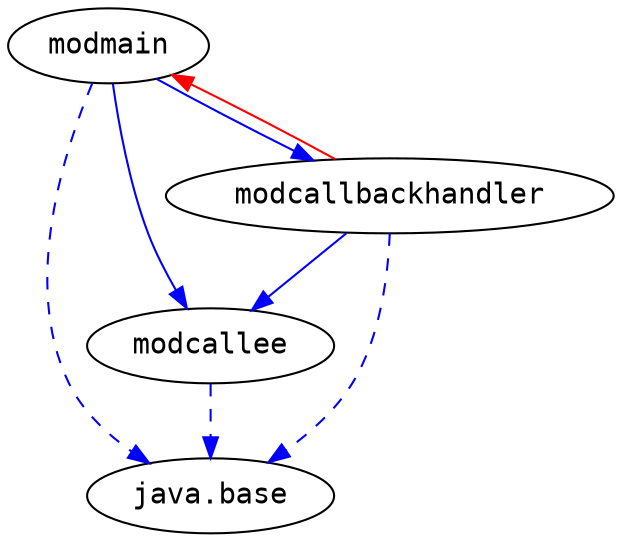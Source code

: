# Created by depvis.JigsawDepVisualizer on Thu Mar 30 16:06:19 CEST 2017
digraph Java9_Dependency_Visualizer {
modcallee[fontname="Consolas",shape="ellipse",label="modcallee"];
java_base[fontname="Consolas",shape="ellipse",label="java.base"];
modmain[fontname="Consolas",shape="ellipse",label="modmain"];
modcallbackhandler[fontname="Consolas",shape="ellipse",label="modcallbackhandler"];
modcallee -> java_base[color="#0000ff",fontname="Consolas",fontcolor="#0000ff",style="dashed",weight="16"]
modmain -> modcallee[color="#0000ff",fontname="Consolas",fontcolor="#0000ff",weight="8"]
modmain -> modcallbackhandler[color="#0000ff",fontname="Consolas",fontcolor="#0000ff",weight="8"]
modmain -> java_base[color="#0000ff",fontname="Consolas",fontcolor="#0000ff",style="dashed",weight="16"]
modcallbackhandler -> modcallee[color="#0000ff",fontname="Consolas",fontcolor="#0000ff",weight="8"]
modcallbackhandler -> java_base[color="#0000ff",fontname="Consolas",fontcolor="#0000ff",style="dashed",weight="16"]
modcallbackhandler -> modmain[fontname="Consolas",fontcolor="#ff0000",color="#ff0000",weight="2"]
}
